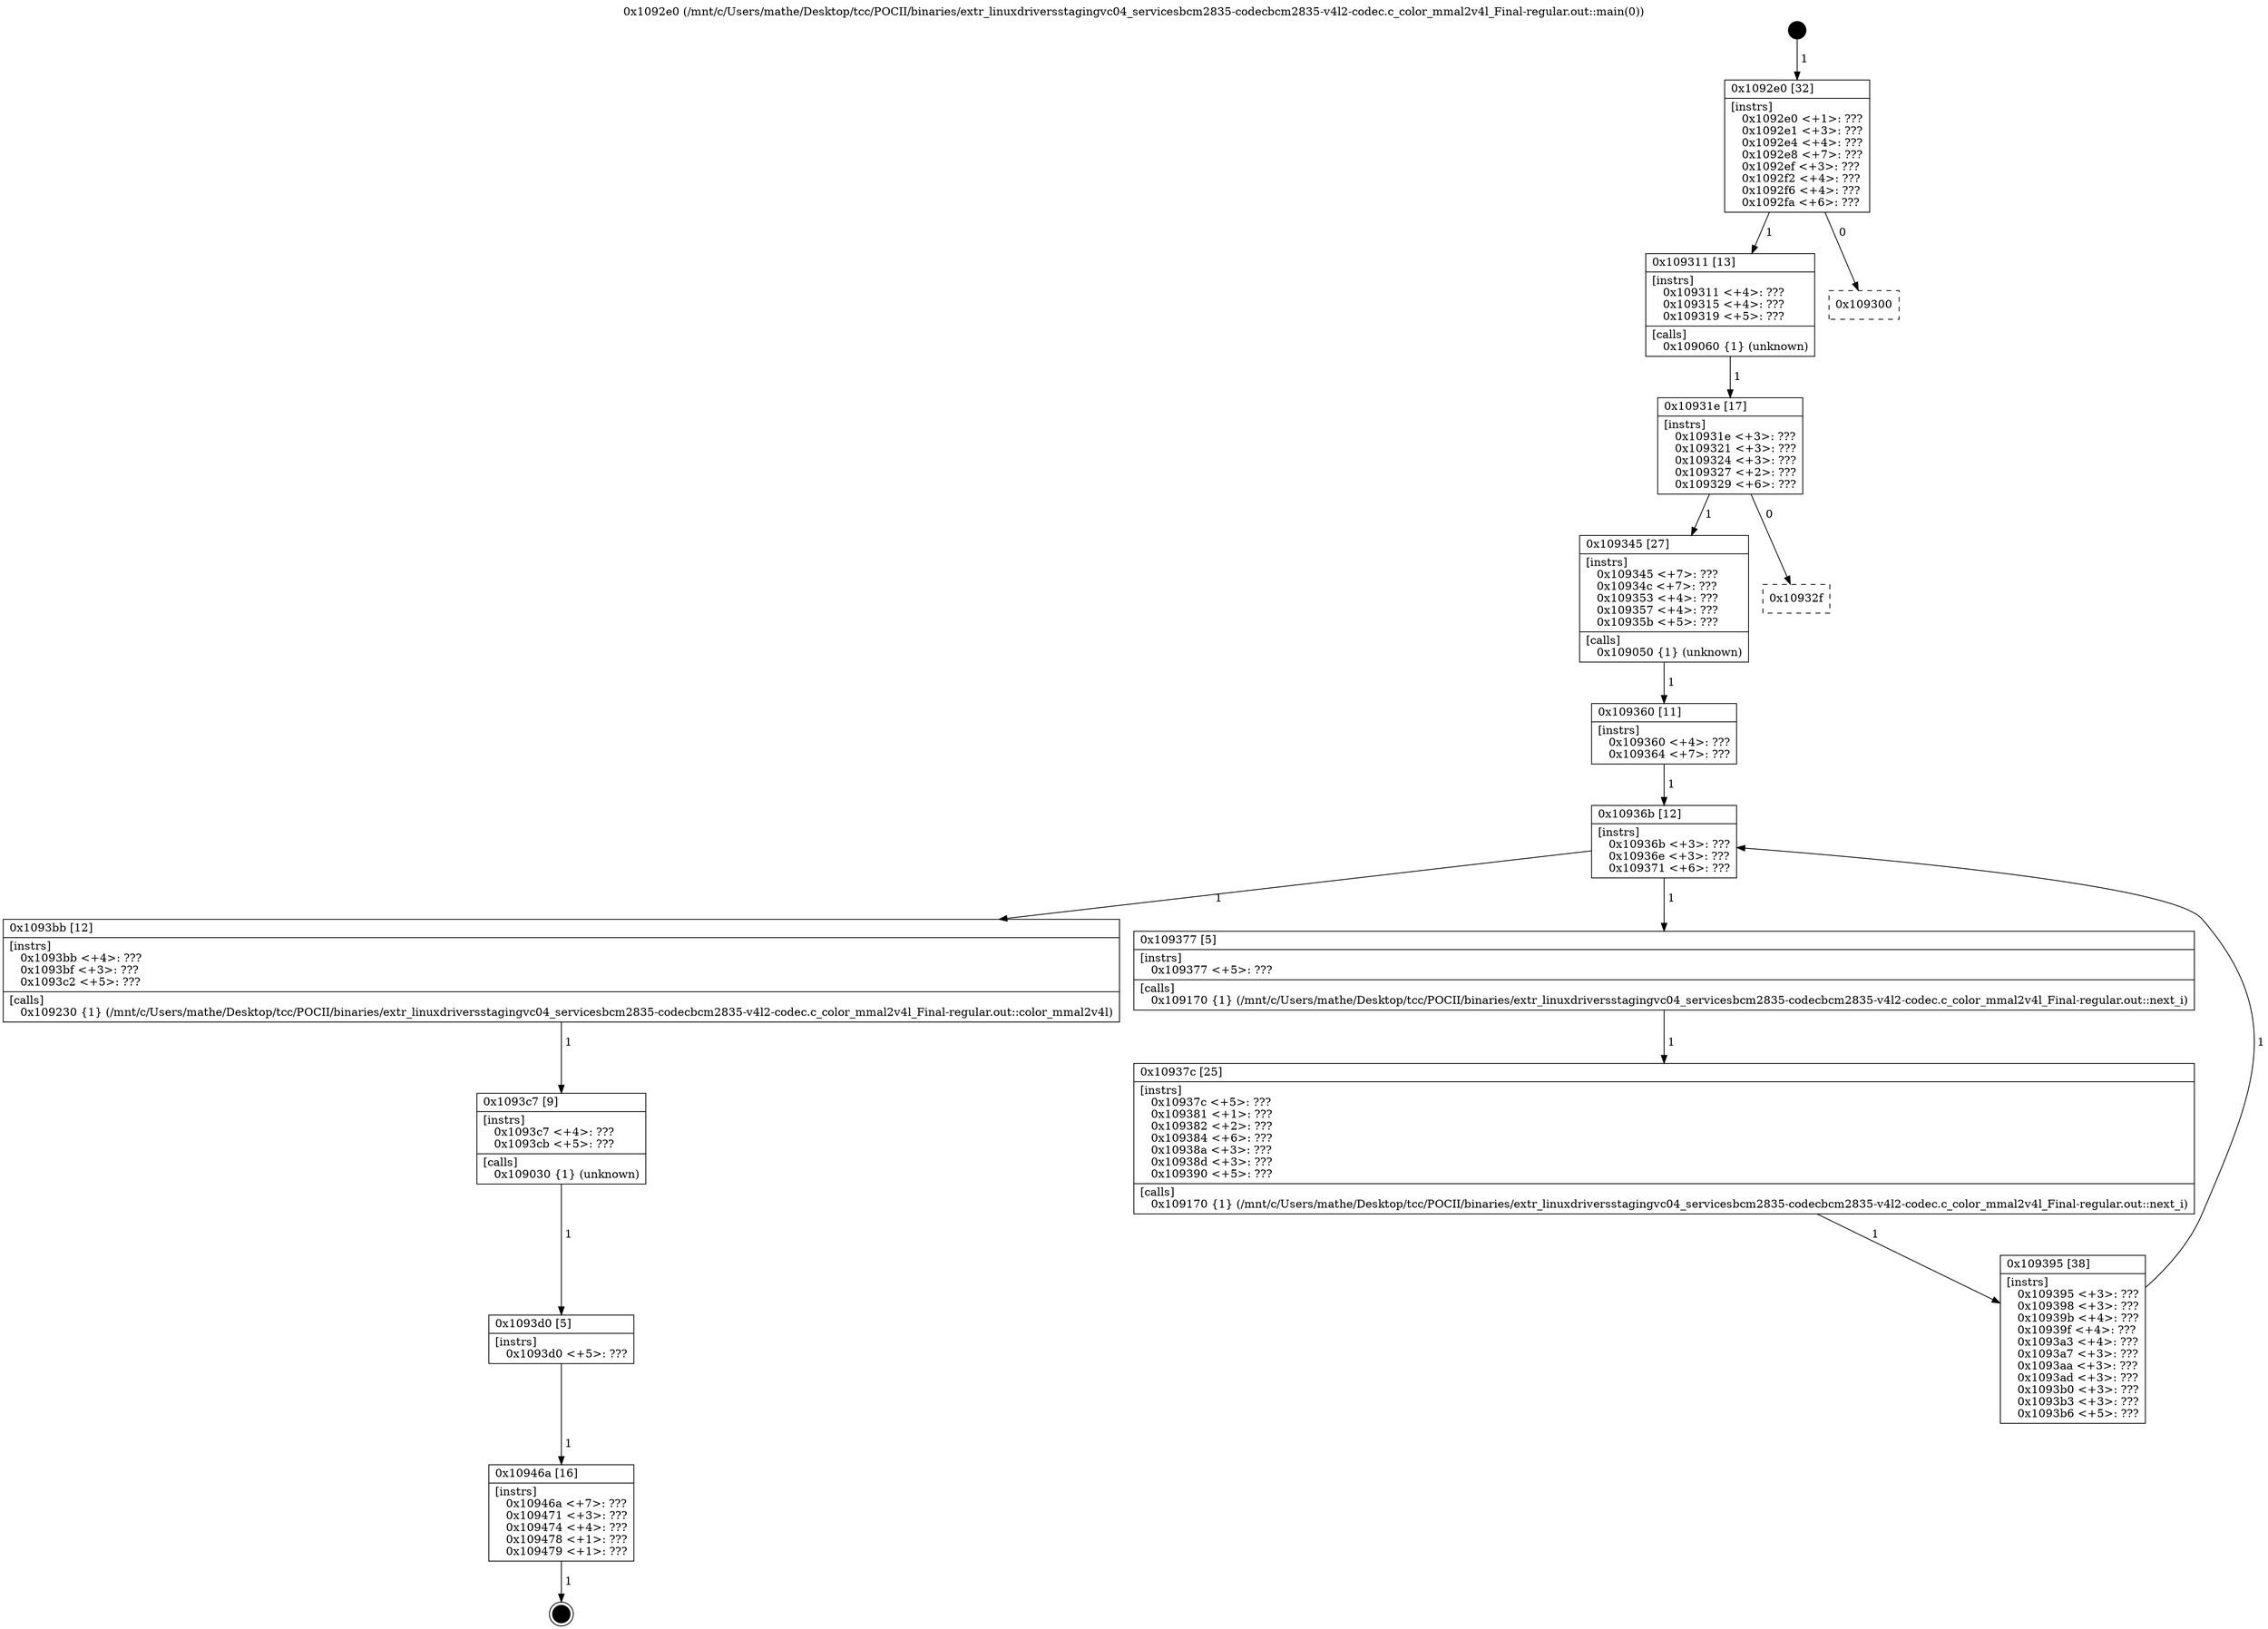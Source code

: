 digraph "0x1092e0" {
  label = "0x1092e0 (/mnt/c/Users/mathe/Desktop/tcc/POCII/binaries/extr_linuxdriversstagingvc04_servicesbcm2835-codecbcm2835-v4l2-codec.c_color_mmal2v4l_Final-regular.out::main(0))"
  labelloc = "t"
  node[shape=record]

  Entry [label="",width=0.3,height=0.3,shape=circle,fillcolor=black,style=filled]
  "0x1092e0" [label="{
     0x1092e0 [32]\l
     | [instrs]\l
     &nbsp;&nbsp;0x1092e0 \<+1\>: ???\l
     &nbsp;&nbsp;0x1092e1 \<+3\>: ???\l
     &nbsp;&nbsp;0x1092e4 \<+4\>: ???\l
     &nbsp;&nbsp;0x1092e8 \<+7\>: ???\l
     &nbsp;&nbsp;0x1092ef \<+3\>: ???\l
     &nbsp;&nbsp;0x1092f2 \<+4\>: ???\l
     &nbsp;&nbsp;0x1092f6 \<+4\>: ???\l
     &nbsp;&nbsp;0x1092fa \<+6\>: ???\l
  }"]
  "0x109311" [label="{
     0x109311 [13]\l
     | [instrs]\l
     &nbsp;&nbsp;0x109311 \<+4\>: ???\l
     &nbsp;&nbsp;0x109315 \<+4\>: ???\l
     &nbsp;&nbsp;0x109319 \<+5\>: ???\l
     | [calls]\l
     &nbsp;&nbsp;0x109060 \{1\} (unknown)\l
  }"]
  "0x109300" [label="{
     0x109300\l
  }", style=dashed]
  "0x10931e" [label="{
     0x10931e [17]\l
     | [instrs]\l
     &nbsp;&nbsp;0x10931e \<+3\>: ???\l
     &nbsp;&nbsp;0x109321 \<+3\>: ???\l
     &nbsp;&nbsp;0x109324 \<+3\>: ???\l
     &nbsp;&nbsp;0x109327 \<+2\>: ???\l
     &nbsp;&nbsp;0x109329 \<+6\>: ???\l
  }"]
  "0x109345" [label="{
     0x109345 [27]\l
     | [instrs]\l
     &nbsp;&nbsp;0x109345 \<+7\>: ???\l
     &nbsp;&nbsp;0x10934c \<+7\>: ???\l
     &nbsp;&nbsp;0x109353 \<+4\>: ???\l
     &nbsp;&nbsp;0x109357 \<+4\>: ???\l
     &nbsp;&nbsp;0x10935b \<+5\>: ???\l
     | [calls]\l
     &nbsp;&nbsp;0x109050 \{1\} (unknown)\l
  }"]
  "0x10932f" [label="{
     0x10932f\l
  }", style=dashed]
  "0x10936b" [label="{
     0x10936b [12]\l
     | [instrs]\l
     &nbsp;&nbsp;0x10936b \<+3\>: ???\l
     &nbsp;&nbsp;0x10936e \<+3\>: ???\l
     &nbsp;&nbsp;0x109371 \<+6\>: ???\l
  }"]
  "0x1093bb" [label="{
     0x1093bb [12]\l
     | [instrs]\l
     &nbsp;&nbsp;0x1093bb \<+4\>: ???\l
     &nbsp;&nbsp;0x1093bf \<+3\>: ???\l
     &nbsp;&nbsp;0x1093c2 \<+5\>: ???\l
     | [calls]\l
     &nbsp;&nbsp;0x109230 \{1\} (/mnt/c/Users/mathe/Desktop/tcc/POCII/binaries/extr_linuxdriversstagingvc04_servicesbcm2835-codecbcm2835-v4l2-codec.c_color_mmal2v4l_Final-regular.out::color_mmal2v4l)\l
  }"]
  "0x109377" [label="{
     0x109377 [5]\l
     | [instrs]\l
     &nbsp;&nbsp;0x109377 \<+5\>: ???\l
     | [calls]\l
     &nbsp;&nbsp;0x109170 \{1\} (/mnt/c/Users/mathe/Desktop/tcc/POCII/binaries/extr_linuxdriversstagingvc04_servicesbcm2835-codecbcm2835-v4l2-codec.c_color_mmal2v4l_Final-regular.out::next_i)\l
  }"]
  "0x10937c" [label="{
     0x10937c [25]\l
     | [instrs]\l
     &nbsp;&nbsp;0x10937c \<+5\>: ???\l
     &nbsp;&nbsp;0x109381 \<+1\>: ???\l
     &nbsp;&nbsp;0x109382 \<+2\>: ???\l
     &nbsp;&nbsp;0x109384 \<+6\>: ???\l
     &nbsp;&nbsp;0x10938a \<+3\>: ???\l
     &nbsp;&nbsp;0x10938d \<+3\>: ???\l
     &nbsp;&nbsp;0x109390 \<+5\>: ???\l
     | [calls]\l
     &nbsp;&nbsp;0x109170 \{1\} (/mnt/c/Users/mathe/Desktop/tcc/POCII/binaries/extr_linuxdriversstagingvc04_servicesbcm2835-codecbcm2835-v4l2-codec.c_color_mmal2v4l_Final-regular.out::next_i)\l
  }"]
  "0x109395" [label="{
     0x109395 [38]\l
     | [instrs]\l
     &nbsp;&nbsp;0x109395 \<+3\>: ???\l
     &nbsp;&nbsp;0x109398 \<+3\>: ???\l
     &nbsp;&nbsp;0x10939b \<+4\>: ???\l
     &nbsp;&nbsp;0x10939f \<+4\>: ???\l
     &nbsp;&nbsp;0x1093a3 \<+4\>: ???\l
     &nbsp;&nbsp;0x1093a7 \<+3\>: ???\l
     &nbsp;&nbsp;0x1093aa \<+3\>: ???\l
     &nbsp;&nbsp;0x1093ad \<+3\>: ???\l
     &nbsp;&nbsp;0x1093b0 \<+3\>: ???\l
     &nbsp;&nbsp;0x1093b3 \<+3\>: ???\l
     &nbsp;&nbsp;0x1093b6 \<+5\>: ???\l
  }"]
  "0x109360" [label="{
     0x109360 [11]\l
     | [instrs]\l
     &nbsp;&nbsp;0x109360 \<+4\>: ???\l
     &nbsp;&nbsp;0x109364 \<+7\>: ???\l
  }"]
  "0x1093c7" [label="{
     0x1093c7 [9]\l
     | [instrs]\l
     &nbsp;&nbsp;0x1093c7 \<+4\>: ???\l
     &nbsp;&nbsp;0x1093cb \<+5\>: ???\l
     | [calls]\l
     &nbsp;&nbsp;0x109030 \{1\} (unknown)\l
  }"]
  "0x1093d0" [label="{
     0x1093d0 [5]\l
     | [instrs]\l
     &nbsp;&nbsp;0x1093d0 \<+5\>: ???\l
  }"]
  "0x10946a" [label="{
     0x10946a [16]\l
     | [instrs]\l
     &nbsp;&nbsp;0x10946a \<+7\>: ???\l
     &nbsp;&nbsp;0x109471 \<+3\>: ???\l
     &nbsp;&nbsp;0x109474 \<+4\>: ???\l
     &nbsp;&nbsp;0x109478 \<+1\>: ???\l
     &nbsp;&nbsp;0x109479 \<+1\>: ???\l
  }"]
  Exit [label="",width=0.3,height=0.3,shape=circle,fillcolor=black,style=filled,peripheries=2]
  Entry -> "0x1092e0" [label=" 1"]
  "0x1092e0" -> "0x109311" [label=" 1"]
  "0x1092e0" -> "0x109300" [label=" 0"]
  "0x109311" -> "0x10931e" [label=" 1"]
  "0x10931e" -> "0x109345" [label=" 1"]
  "0x10931e" -> "0x10932f" [label=" 0"]
  "0x109345" -> "0x109360" [label=" 1"]
  "0x10936b" -> "0x1093bb" [label=" 1"]
  "0x10936b" -> "0x109377" [label=" 1"]
  "0x109377" -> "0x10937c" [label=" 1"]
  "0x10937c" -> "0x109395" [label=" 1"]
  "0x109360" -> "0x10936b" [label=" 1"]
  "0x109395" -> "0x10936b" [label=" 1"]
  "0x1093bb" -> "0x1093c7" [label=" 1"]
  "0x1093c7" -> "0x1093d0" [label=" 1"]
  "0x1093d0" -> "0x10946a" [label=" 1"]
  "0x10946a" -> Exit [label=" 1"]
}
